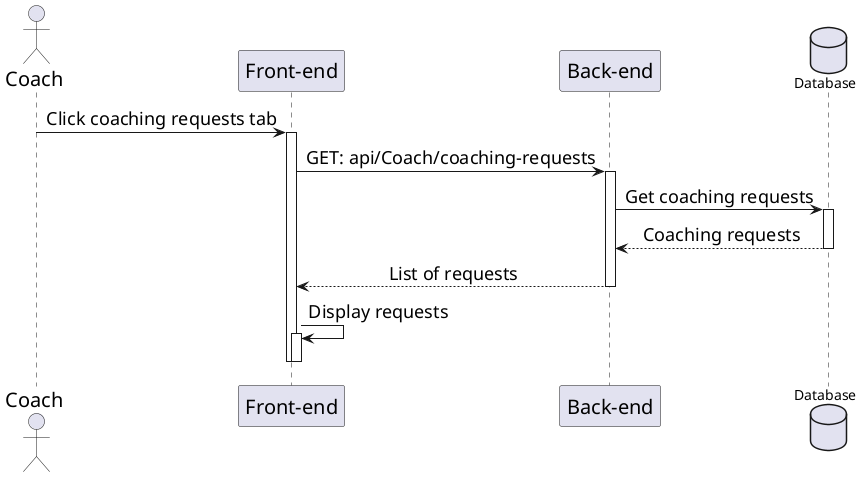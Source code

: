 @startuml ViewCoachingRequests
skinparam sequenceMessageAlign center
skinparam sequenceGroupFontSize 20
skinparam sequenceGroupHeaderFontSize 20
skinparam sequence {
    ParticipantFontSize 20
    ActorFontSize 20
    DatabaseFontSize 20
    ArrowFontSize 18
} 
actor Coach as user
participant "Front-end" as client
participant "Back-end" as server 
database "Database" as db

user -> client++ : Click coaching requests tab
client -> server++ : GET: api/Coach/coaching-requests
server -> db++ : Get coaching requests
db --> server : Coaching requests
deactivate
server --> client : List of requests
deactivate
client -> client++ : Display requests
deactivate
deactivate

@enduml
